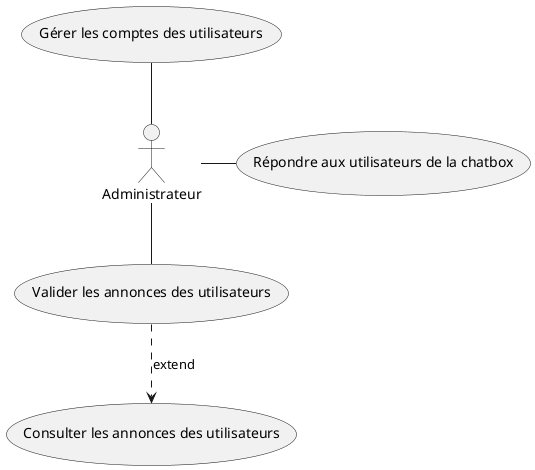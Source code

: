 @startuml

actor Administrateur

Administrateur -right- (Répondre aux utilisateurs de la chatbox)
Administrateur -down- (Valider les annonces des utilisateurs)
Administrateur -up- (Gérer les comptes des utilisateurs)


(Valider les annonces des utilisateurs) -.> (Consulter les annonces des utilisateurs) : extend

@enduml